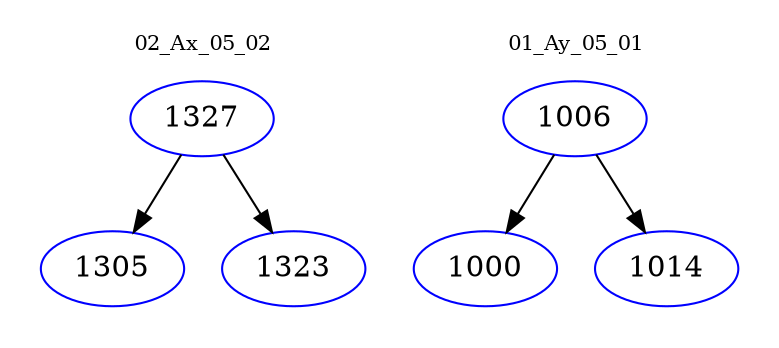 digraph{
subgraph cluster_0 {
color = white
label = "02_Ax_05_02";
fontsize=10;
T0_1327 [label="1327", color="blue"]
T0_1327 -> T0_1305 [color="black"]
T0_1305 [label="1305", color="blue"]
T0_1327 -> T0_1323 [color="black"]
T0_1323 [label="1323", color="blue"]
}
subgraph cluster_1 {
color = white
label = "01_Ay_05_01";
fontsize=10;
T1_1006 [label="1006", color="blue"]
T1_1006 -> T1_1000 [color="black"]
T1_1000 [label="1000", color="blue"]
T1_1006 -> T1_1014 [color="black"]
T1_1014 [label="1014", color="blue"]
}
}
